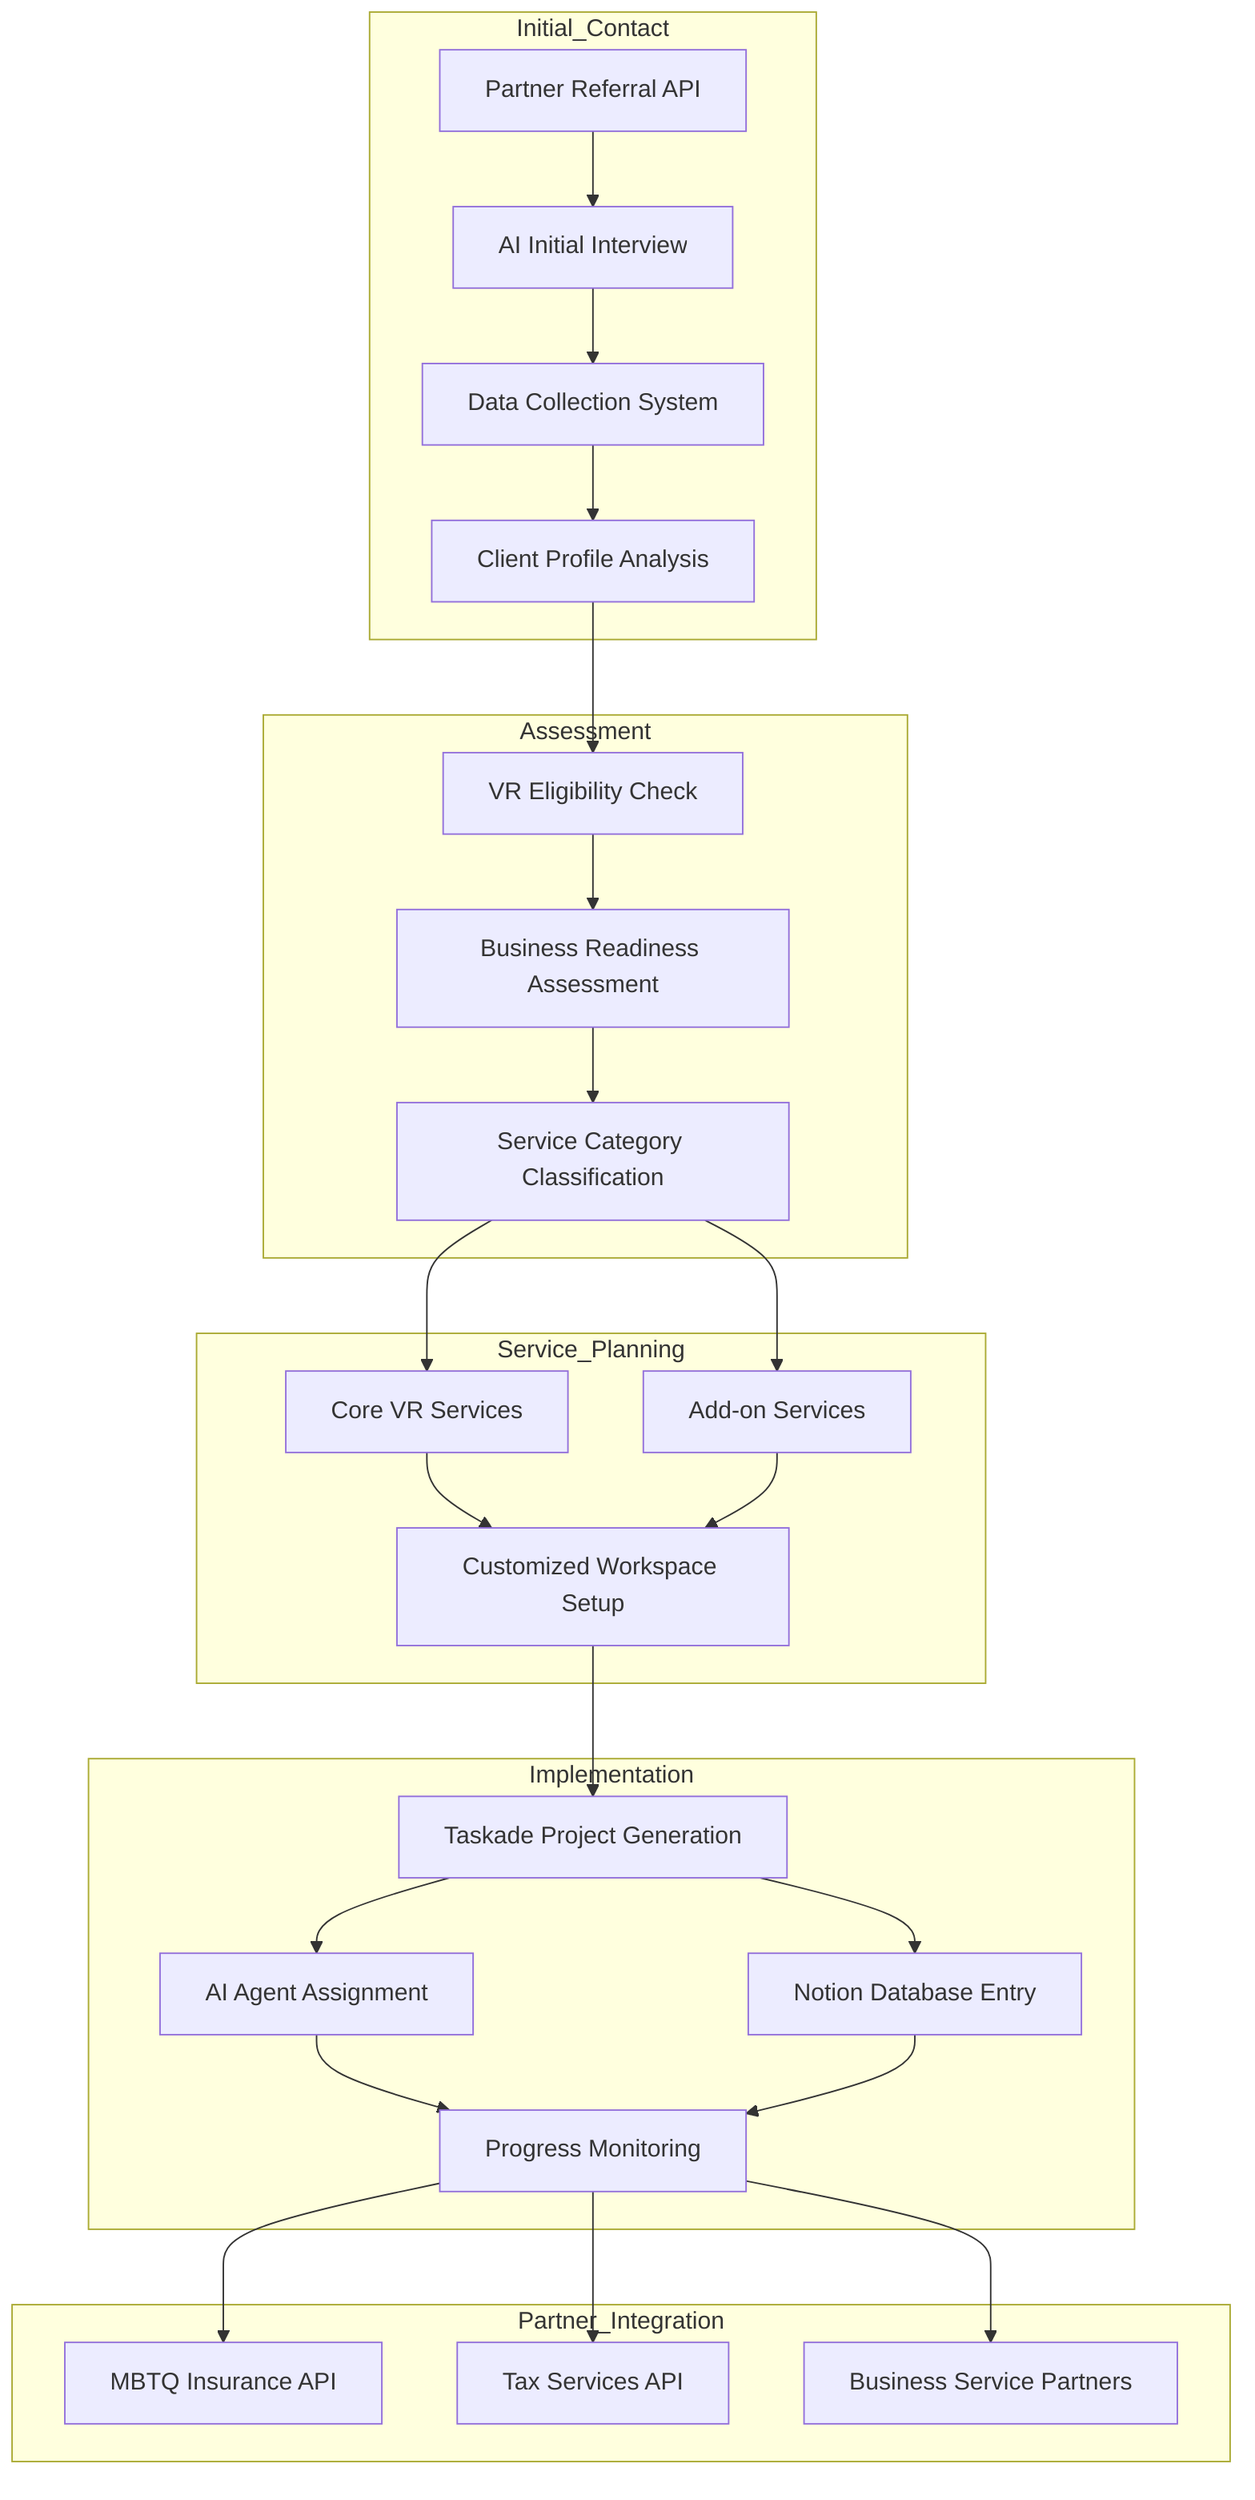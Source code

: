 flowchart TD
    subgraph Initial_Contact
        A[Partner Referral API] --> B[AI Initial Interview]
        B --> C[Data Collection System]
        C --> D[Client Profile Analysis]
    end

    subgraph Assessment
        D --> E[VR Eligibility Check]
        E --> F[Business Readiness Assessment]
        F --> G[Service Category Classification]
    end

    subgraph Service_Planning
        G --> H[Core VR Services]
        G --> I[Add-on Services]
        H --> J[Customized Workspace Setup]
        I --> J
    end

    subgraph Implementation
        J --> K[Taskade Project Generation]
        K --> L[AI Agent Assignment]
        K --> M[Notion Database Entry]
        L --> N[Progress Monitoring]
        M --> N
    end

    subgraph Partner_Integration
        N --> O[MBTQ Insurance API]
        N --> P[Tax Services API]
        N --> Q[Business Service Partners]
    end